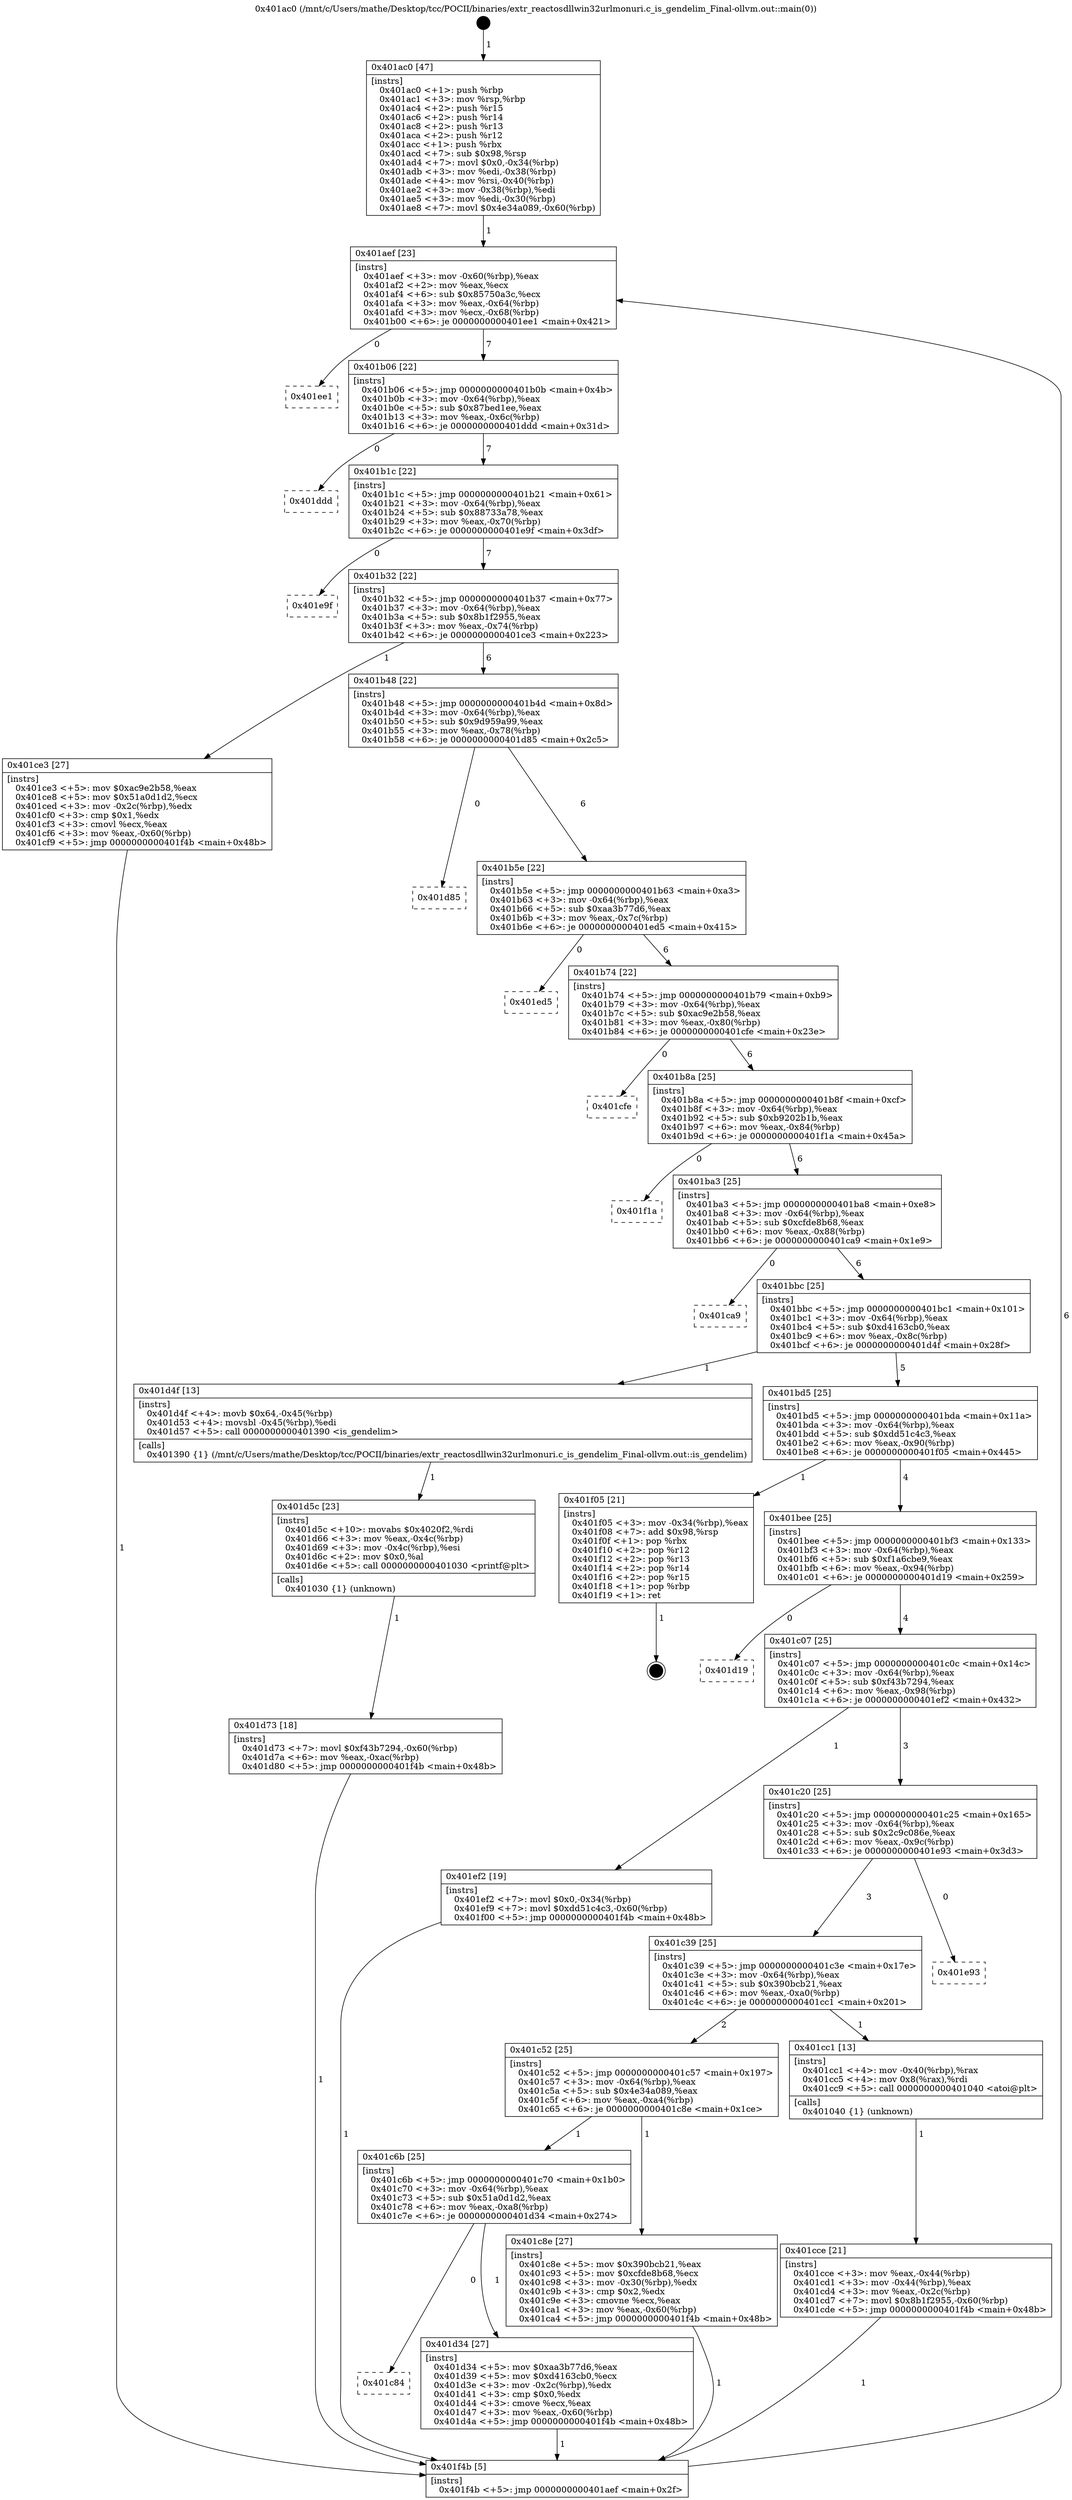 digraph "0x401ac0" {
  label = "0x401ac0 (/mnt/c/Users/mathe/Desktop/tcc/POCII/binaries/extr_reactosdllwin32urlmonuri.c_is_gendelim_Final-ollvm.out::main(0))"
  labelloc = "t"
  node[shape=record]

  Entry [label="",width=0.3,height=0.3,shape=circle,fillcolor=black,style=filled]
  "0x401aef" [label="{
     0x401aef [23]\l
     | [instrs]\l
     &nbsp;&nbsp;0x401aef \<+3\>: mov -0x60(%rbp),%eax\l
     &nbsp;&nbsp;0x401af2 \<+2\>: mov %eax,%ecx\l
     &nbsp;&nbsp;0x401af4 \<+6\>: sub $0x85750a3c,%ecx\l
     &nbsp;&nbsp;0x401afa \<+3\>: mov %eax,-0x64(%rbp)\l
     &nbsp;&nbsp;0x401afd \<+3\>: mov %ecx,-0x68(%rbp)\l
     &nbsp;&nbsp;0x401b00 \<+6\>: je 0000000000401ee1 \<main+0x421\>\l
  }"]
  "0x401ee1" [label="{
     0x401ee1\l
  }", style=dashed]
  "0x401b06" [label="{
     0x401b06 [22]\l
     | [instrs]\l
     &nbsp;&nbsp;0x401b06 \<+5\>: jmp 0000000000401b0b \<main+0x4b\>\l
     &nbsp;&nbsp;0x401b0b \<+3\>: mov -0x64(%rbp),%eax\l
     &nbsp;&nbsp;0x401b0e \<+5\>: sub $0x87bed1ee,%eax\l
     &nbsp;&nbsp;0x401b13 \<+3\>: mov %eax,-0x6c(%rbp)\l
     &nbsp;&nbsp;0x401b16 \<+6\>: je 0000000000401ddd \<main+0x31d\>\l
  }"]
  Exit [label="",width=0.3,height=0.3,shape=circle,fillcolor=black,style=filled,peripheries=2]
  "0x401ddd" [label="{
     0x401ddd\l
  }", style=dashed]
  "0x401b1c" [label="{
     0x401b1c [22]\l
     | [instrs]\l
     &nbsp;&nbsp;0x401b1c \<+5\>: jmp 0000000000401b21 \<main+0x61\>\l
     &nbsp;&nbsp;0x401b21 \<+3\>: mov -0x64(%rbp),%eax\l
     &nbsp;&nbsp;0x401b24 \<+5\>: sub $0x88733a78,%eax\l
     &nbsp;&nbsp;0x401b29 \<+3\>: mov %eax,-0x70(%rbp)\l
     &nbsp;&nbsp;0x401b2c \<+6\>: je 0000000000401e9f \<main+0x3df\>\l
  }"]
  "0x401d73" [label="{
     0x401d73 [18]\l
     | [instrs]\l
     &nbsp;&nbsp;0x401d73 \<+7\>: movl $0xf43b7294,-0x60(%rbp)\l
     &nbsp;&nbsp;0x401d7a \<+6\>: mov %eax,-0xac(%rbp)\l
     &nbsp;&nbsp;0x401d80 \<+5\>: jmp 0000000000401f4b \<main+0x48b\>\l
  }"]
  "0x401e9f" [label="{
     0x401e9f\l
  }", style=dashed]
  "0x401b32" [label="{
     0x401b32 [22]\l
     | [instrs]\l
     &nbsp;&nbsp;0x401b32 \<+5\>: jmp 0000000000401b37 \<main+0x77\>\l
     &nbsp;&nbsp;0x401b37 \<+3\>: mov -0x64(%rbp),%eax\l
     &nbsp;&nbsp;0x401b3a \<+5\>: sub $0x8b1f2955,%eax\l
     &nbsp;&nbsp;0x401b3f \<+3\>: mov %eax,-0x74(%rbp)\l
     &nbsp;&nbsp;0x401b42 \<+6\>: je 0000000000401ce3 \<main+0x223\>\l
  }"]
  "0x401d5c" [label="{
     0x401d5c [23]\l
     | [instrs]\l
     &nbsp;&nbsp;0x401d5c \<+10\>: movabs $0x4020f2,%rdi\l
     &nbsp;&nbsp;0x401d66 \<+3\>: mov %eax,-0x4c(%rbp)\l
     &nbsp;&nbsp;0x401d69 \<+3\>: mov -0x4c(%rbp),%esi\l
     &nbsp;&nbsp;0x401d6c \<+2\>: mov $0x0,%al\l
     &nbsp;&nbsp;0x401d6e \<+5\>: call 0000000000401030 \<printf@plt\>\l
     | [calls]\l
     &nbsp;&nbsp;0x401030 \{1\} (unknown)\l
  }"]
  "0x401ce3" [label="{
     0x401ce3 [27]\l
     | [instrs]\l
     &nbsp;&nbsp;0x401ce3 \<+5\>: mov $0xac9e2b58,%eax\l
     &nbsp;&nbsp;0x401ce8 \<+5\>: mov $0x51a0d1d2,%ecx\l
     &nbsp;&nbsp;0x401ced \<+3\>: mov -0x2c(%rbp),%edx\l
     &nbsp;&nbsp;0x401cf0 \<+3\>: cmp $0x1,%edx\l
     &nbsp;&nbsp;0x401cf3 \<+3\>: cmovl %ecx,%eax\l
     &nbsp;&nbsp;0x401cf6 \<+3\>: mov %eax,-0x60(%rbp)\l
     &nbsp;&nbsp;0x401cf9 \<+5\>: jmp 0000000000401f4b \<main+0x48b\>\l
  }"]
  "0x401b48" [label="{
     0x401b48 [22]\l
     | [instrs]\l
     &nbsp;&nbsp;0x401b48 \<+5\>: jmp 0000000000401b4d \<main+0x8d\>\l
     &nbsp;&nbsp;0x401b4d \<+3\>: mov -0x64(%rbp),%eax\l
     &nbsp;&nbsp;0x401b50 \<+5\>: sub $0x9d959a99,%eax\l
     &nbsp;&nbsp;0x401b55 \<+3\>: mov %eax,-0x78(%rbp)\l
     &nbsp;&nbsp;0x401b58 \<+6\>: je 0000000000401d85 \<main+0x2c5\>\l
  }"]
  "0x401c84" [label="{
     0x401c84\l
  }", style=dashed]
  "0x401d85" [label="{
     0x401d85\l
  }", style=dashed]
  "0x401b5e" [label="{
     0x401b5e [22]\l
     | [instrs]\l
     &nbsp;&nbsp;0x401b5e \<+5\>: jmp 0000000000401b63 \<main+0xa3\>\l
     &nbsp;&nbsp;0x401b63 \<+3\>: mov -0x64(%rbp),%eax\l
     &nbsp;&nbsp;0x401b66 \<+5\>: sub $0xaa3b77d6,%eax\l
     &nbsp;&nbsp;0x401b6b \<+3\>: mov %eax,-0x7c(%rbp)\l
     &nbsp;&nbsp;0x401b6e \<+6\>: je 0000000000401ed5 \<main+0x415\>\l
  }"]
  "0x401d34" [label="{
     0x401d34 [27]\l
     | [instrs]\l
     &nbsp;&nbsp;0x401d34 \<+5\>: mov $0xaa3b77d6,%eax\l
     &nbsp;&nbsp;0x401d39 \<+5\>: mov $0xd4163cb0,%ecx\l
     &nbsp;&nbsp;0x401d3e \<+3\>: mov -0x2c(%rbp),%edx\l
     &nbsp;&nbsp;0x401d41 \<+3\>: cmp $0x0,%edx\l
     &nbsp;&nbsp;0x401d44 \<+3\>: cmove %ecx,%eax\l
     &nbsp;&nbsp;0x401d47 \<+3\>: mov %eax,-0x60(%rbp)\l
     &nbsp;&nbsp;0x401d4a \<+5\>: jmp 0000000000401f4b \<main+0x48b\>\l
  }"]
  "0x401ed5" [label="{
     0x401ed5\l
  }", style=dashed]
  "0x401b74" [label="{
     0x401b74 [22]\l
     | [instrs]\l
     &nbsp;&nbsp;0x401b74 \<+5\>: jmp 0000000000401b79 \<main+0xb9\>\l
     &nbsp;&nbsp;0x401b79 \<+3\>: mov -0x64(%rbp),%eax\l
     &nbsp;&nbsp;0x401b7c \<+5\>: sub $0xac9e2b58,%eax\l
     &nbsp;&nbsp;0x401b81 \<+3\>: mov %eax,-0x80(%rbp)\l
     &nbsp;&nbsp;0x401b84 \<+6\>: je 0000000000401cfe \<main+0x23e\>\l
  }"]
  "0x401cce" [label="{
     0x401cce [21]\l
     | [instrs]\l
     &nbsp;&nbsp;0x401cce \<+3\>: mov %eax,-0x44(%rbp)\l
     &nbsp;&nbsp;0x401cd1 \<+3\>: mov -0x44(%rbp),%eax\l
     &nbsp;&nbsp;0x401cd4 \<+3\>: mov %eax,-0x2c(%rbp)\l
     &nbsp;&nbsp;0x401cd7 \<+7\>: movl $0x8b1f2955,-0x60(%rbp)\l
     &nbsp;&nbsp;0x401cde \<+5\>: jmp 0000000000401f4b \<main+0x48b\>\l
  }"]
  "0x401cfe" [label="{
     0x401cfe\l
  }", style=dashed]
  "0x401b8a" [label="{
     0x401b8a [25]\l
     | [instrs]\l
     &nbsp;&nbsp;0x401b8a \<+5\>: jmp 0000000000401b8f \<main+0xcf\>\l
     &nbsp;&nbsp;0x401b8f \<+3\>: mov -0x64(%rbp),%eax\l
     &nbsp;&nbsp;0x401b92 \<+5\>: sub $0xb9202b1b,%eax\l
     &nbsp;&nbsp;0x401b97 \<+6\>: mov %eax,-0x84(%rbp)\l
     &nbsp;&nbsp;0x401b9d \<+6\>: je 0000000000401f1a \<main+0x45a\>\l
  }"]
  "0x401ac0" [label="{
     0x401ac0 [47]\l
     | [instrs]\l
     &nbsp;&nbsp;0x401ac0 \<+1\>: push %rbp\l
     &nbsp;&nbsp;0x401ac1 \<+3\>: mov %rsp,%rbp\l
     &nbsp;&nbsp;0x401ac4 \<+2\>: push %r15\l
     &nbsp;&nbsp;0x401ac6 \<+2\>: push %r14\l
     &nbsp;&nbsp;0x401ac8 \<+2\>: push %r13\l
     &nbsp;&nbsp;0x401aca \<+2\>: push %r12\l
     &nbsp;&nbsp;0x401acc \<+1\>: push %rbx\l
     &nbsp;&nbsp;0x401acd \<+7\>: sub $0x98,%rsp\l
     &nbsp;&nbsp;0x401ad4 \<+7\>: movl $0x0,-0x34(%rbp)\l
     &nbsp;&nbsp;0x401adb \<+3\>: mov %edi,-0x38(%rbp)\l
     &nbsp;&nbsp;0x401ade \<+4\>: mov %rsi,-0x40(%rbp)\l
     &nbsp;&nbsp;0x401ae2 \<+3\>: mov -0x38(%rbp),%edi\l
     &nbsp;&nbsp;0x401ae5 \<+3\>: mov %edi,-0x30(%rbp)\l
     &nbsp;&nbsp;0x401ae8 \<+7\>: movl $0x4e34a089,-0x60(%rbp)\l
  }"]
  "0x401f1a" [label="{
     0x401f1a\l
  }", style=dashed]
  "0x401ba3" [label="{
     0x401ba3 [25]\l
     | [instrs]\l
     &nbsp;&nbsp;0x401ba3 \<+5\>: jmp 0000000000401ba8 \<main+0xe8\>\l
     &nbsp;&nbsp;0x401ba8 \<+3\>: mov -0x64(%rbp),%eax\l
     &nbsp;&nbsp;0x401bab \<+5\>: sub $0xcfde8b68,%eax\l
     &nbsp;&nbsp;0x401bb0 \<+6\>: mov %eax,-0x88(%rbp)\l
     &nbsp;&nbsp;0x401bb6 \<+6\>: je 0000000000401ca9 \<main+0x1e9\>\l
  }"]
  "0x401f4b" [label="{
     0x401f4b [5]\l
     | [instrs]\l
     &nbsp;&nbsp;0x401f4b \<+5\>: jmp 0000000000401aef \<main+0x2f\>\l
  }"]
  "0x401ca9" [label="{
     0x401ca9\l
  }", style=dashed]
  "0x401bbc" [label="{
     0x401bbc [25]\l
     | [instrs]\l
     &nbsp;&nbsp;0x401bbc \<+5\>: jmp 0000000000401bc1 \<main+0x101\>\l
     &nbsp;&nbsp;0x401bc1 \<+3\>: mov -0x64(%rbp),%eax\l
     &nbsp;&nbsp;0x401bc4 \<+5\>: sub $0xd4163cb0,%eax\l
     &nbsp;&nbsp;0x401bc9 \<+6\>: mov %eax,-0x8c(%rbp)\l
     &nbsp;&nbsp;0x401bcf \<+6\>: je 0000000000401d4f \<main+0x28f\>\l
  }"]
  "0x401c6b" [label="{
     0x401c6b [25]\l
     | [instrs]\l
     &nbsp;&nbsp;0x401c6b \<+5\>: jmp 0000000000401c70 \<main+0x1b0\>\l
     &nbsp;&nbsp;0x401c70 \<+3\>: mov -0x64(%rbp),%eax\l
     &nbsp;&nbsp;0x401c73 \<+5\>: sub $0x51a0d1d2,%eax\l
     &nbsp;&nbsp;0x401c78 \<+6\>: mov %eax,-0xa8(%rbp)\l
     &nbsp;&nbsp;0x401c7e \<+6\>: je 0000000000401d34 \<main+0x274\>\l
  }"]
  "0x401d4f" [label="{
     0x401d4f [13]\l
     | [instrs]\l
     &nbsp;&nbsp;0x401d4f \<+4\>: movb $0x64,-0x45(%rbp)\l
     &nbsp;&nbsp;0x401d53 \<+4\>: movsbl -0x45(%rbp),%edi\l
     &nbsp;&nbsp;0x401d57 \<+5\>: call 0000000000401390 \<is_gendelim\>\l
     | [calls]\l
     &nbsp;&nbsp;0x401390 \{1\} (/mnt/c/Users/mathe/Desktop/tcc/POCII/binaries/extr_reactosdllwin32urlmonuri.c_is_gendelim_Final-ollvm.out::is_gendelim)\l
  }"]
  "0x401bd5" [label="{
     0x401bd5 [25]\l
     | [instrs]\l
     &nbsp;&nbsp;0x401bd5 \<+5\>: jmp 0000000000401bda \<main+0x11a\>\l
     &nbsp;&nbsp;0x401bda \<+3\>: mov -0x64(%rbp),%eax\l
     &nbsp;&nbsp;0x401bdd \<+5\>: sub $0xdd51c4c3,%eax\l
     &nbsp;&nbsp;0x401be2 \<+6\>: mov %eax,-0x90(%rbp)\l
     &nbsp;&nbsp;0x401be8 \<+6\>: je 0000000000401f05 \<main+0x445\>\l
  }"]
  "0x401c8e" [label="{
     0x401c8e [27]\l
     | [instrs]\l
     &nbsp;&nbsp;0x401c8e \<+5\>: mov $0x390bcb21,%eax\l
     &nbsp;&nbsp;0x401c93 \<+5\>: mov $0xcfde8b68,%ecx\l
     &nbsp;&nbsp;0x401c98 \<+3\>: mov -0x30(%rbp),%edx\l
     &nbsp;&nbsp;0x401c9b \<+3\>: cmp $0x2,%edx\l
     &nbsp;&nbsp;0x401c9e \<+3\>: cmovne %ecx,%eax\l
     &nbsp;&nbsp;0x401ca1 \<+3\>: mov %eax,-0x60(%rbp)\l
     &nbsp;&nbsp;0x401ca4 \<+5\>: jmp 0000000000401f4b \<main+0x48b\>\l
  }"]
  "0x401f05" [label="{
     0x401f05 [21]\l
     | [instrs]\l
     &nbsp;&nbsp;0x401f05 \<+3\>: mov -0x34(%rbp),%eax\l
     &nbsp;&nbsp;0x401f08 \<+7\>: add $0x98,%rsp\l
     &nbsp;&nbsp;0x401f0f \<+1\>: pop %rbx\l
     &nbsp;&nbsp;0x401f10 \<+2\>: pop %r12\l
     &nbsp;&nbsp;0x401f12 \<+2\>: pop %r13\l
     &nbsp;&nbsp;0x401f14 \<+2\>: pop %r14\l
     &nbsp;&nbsp;0x401f16 \<+2\>: pop %r15\l
     &nbsp;&nbsp;0x401f18 \<+1\>: pop %rbp\l
     &nbsp;&nbsp;0x401f19 \<+1\>: ret\l
  }"]
  "0x401bee" [label="{
     0x401bee [25]\l
     | [instrs]\l
     &nbsp;&nbsp;0x401bee \<+5\>: jmp 0000000000401bf3 \<main+0x133\>\l
     &nbsp;&nbsp;0x401bf3 \<+3\>: mov -0x64(%rbp),%eax\l
     &nbsp;&nbsp;0x401bf6 \<+5\>: sub $0xf1a6cbe9,%eax\l
     &nbsp;&nbsp;0x401bfb \<+6\>: mov %eax,-0x94(%rbp)\l
     &nbsp;&nbsp;0x401c01 \<+6\>: je 0000000000401d19 \<main+0x259\>\l
  }"]
  "0x401c52" [label="{
     0x401c52 [25]\l
     | [instrs]\l
     &nbsp;&nbsp;0x401c52 \<+5\>: jmp 0000000000401c57 \<main+0x197\>\l
     &nbsp;&nbsp;0x401c57 \<+3\>: mov -0x64(%rbp),%eax\l
     &nbsp;&nbsp;0x401c5a \<+5\>: sub $0x4e34a089,%eax\l
     &nbsp;&nbsp;0x401c5f \<+6\>: mov %eax,-0xa4(%rbp)\l
     &nbsp;&nbsp;0x401c65 \<+6\>: je 0000000000401c8e \<main+0x1ce\>\l
  }"]
  "0x401d19" [label="{
     0x401d19\l
  }", style=dashed]
  "0x401c07" [label="{
     0x401c07 [25]\l
     | [instrs]\l
     &nbsp;&nbsp;0x401c07 \<+5\>: jmp 0000000000401c0c \<main+0x14c\>\l
     &nbsp;&nbsp;0x401c0c \<+3\>: mov -0x64(%rbp),%eax\l
     &nbsp;&nbsp;0x401c0f \<+5\>: sub $0xf43b7294,%eax\l
     &nbsp;&nbsp;0x401c14 \<+6\>: mov %eax,-0x98(%rbp)\l
     &nbsp;&nbsp;0x401c1a \<+6\>: je 0000000000401ef2 \<main+0x432\>\l
  }"]
  "0x401cc1" [label="{
     0x401cc1 [13]\l
     | [instrs]\l
     &nbsp;&nbsp;0x401cc1 \<+4\>: mov -0x40(%rbp),%rax\l
     &nbsp;&nbsp;0x401cc5 \<+4\>: mov 0x8(%rax),%rdi\l
     &nbsp;&nbsp;0x401cc9 \<+5\>: call 0000000000401040 \<atoi@plt\>\l
     | [calls]\l
     &nbsp;&nbsp;0x401040 \{1\} (unknown)\l
  }"]
  "0x401ef2" [label="{
     0x401ef2 [19]\l
     | [instrs]\l
     &nbsp;&nbsp;0x401ef2 \<+7\>: movl $0x0,-0x34(%rbp)\l
     &nbsp;&nbsp;0x401ef9 \<+7\>: movl $0xdd51c4c3,-0x60(%rbp)\l
     &nbsp;&nbsp;0x401f00 \<+5\>: jmp 0000000000401f4b \<main+0x48b\>\l
  }"]
  "0x401c20" [label="{
     0x401c20 [25]\l
     | [instrs]\l
     &nbsp;&nbsp;0x401c20 \<+5\>: jmp 0000000000401c25 \<main+0x165\>\l
     &nbsp;&nbsp;0x401c25 \<+3\>: mov -0x64(%rbp),%eax\l
     &nbsp;&nbsp;0x401c28 \<+5\>: sub $0x2c9c086e,%eax\l
     &nbsp;&nbsp;0x401c2d \<+6\>: mov %eax,-0x9c(%rbp)\l
     &nbsp;&nbsp;0x401c33 \<+6\>: je 0000000000401e93 \<main+0x3d3\>\l
  }"]
  "0x401c39" [label="{
     0x401c39 [25]\l
     | [instrs]\l
     &nbsp;&nbsp;0x401c39 \<+5\>: jmp 0000000000401c3e \<main+0x17e\>\l
     &nbsp;&nbsp;0x401c3e \<+3\>: mov -0x64(%rbp),%eax\l
     &nbsp;&nbsp;0x401c41 \<+5\>: sub $0x390bcb21,%eax\l
     &nbsp;&nbsp;0x401c46 \<+6\>: mov %eax,-0xa0(%rbp)\l
     &nbsp;&nbsp;0x401c4c \<+6\>: je 0000000000401cc1 \<main+0x201\>\l
  }"]
  "0x401e93" [label="{
     0x401e93\l
  }", style=dashed]
  Entry -> "0x401ac0" [label=" 1"]
  "0x401aef" -> "0x401ee1" [label=" 0"]
  "0x401aef" -> "0x401b06" [label=" 7"]
  "0x401f05" -> Exit [label=" 1"]
  "0x401b06" -> "0x401ddd" [label=" 0"]
  "0x401b06" -> "0x401b1c" [label=" 7"]
  "0x401ef2" -> "0x401f4b" [label=" 1"]
  "0x401b1c" -> "0x401e9f" [label=" 0"]
  "0x401b1c" -> "0x401b32" [label=" 7"]
  "0x401d73" -> "0x401f4b" [label=" 1"]
  "0x401b32" -> "0x401ce3" [label=" 1"]
  "0x401b32" -> "0x401b48" [label=" 6"]
  "0x401d5c" -> "0x401d73" [label=" 1"]
  "0x401b48" -> "0x401d85" [label=" 0"]
  "0x401b48" -> "0x401b5e" [label=" 6"]
  "0x401d4f" -> "0x401d5c" [label=" 1"]
  "0x401b5e" -> "0x401ed5" [label=" 0"]
  "0x401b5e" -> "0x401b74" [label=" 6"]
  "0x401d34" -> "0x401f4b" [label=" 1"]
  "0x401b74" -> "0x401cfe" [label=" 0"]
  "0x401b74" -> "0x401b8a" [label=" 6"]
  "0x401c6b" -> "0x401d34" [label=" 1"]
  "0x401b8a" -> "0x401f1a" [label=" 0"]
  "0x401b8a" -> "0x401ba3" [label=" 6"]
  "0x401c6b" -> "0x401c84" [label=" 0"]
  "0x401ba3" -> "0x401ca9" [label=" 0"]
  "0x401ba3" -> "0x401bbc" [label=" 6"]
  "0x401ce3" -> "0x401f4b" [label=" 1"]
  "0x401bbc" -> "0x401d4f" [label=" 1"]
  "0x401bbc" -> "0x401bd5" [label=" 5"]
  "0x401cce" -> "0x401f4b" [label=" 1"]
  "0x401bd5" -> "0x401f05" [label=" 1"]
  "0x401bd5" -> "0x401bee" [label=" 4"]
  "0x401cc1" -> "0x401cce" [label=" 1"]
  "0x401bee" -> "0x401d19" [label=" 0"]
  "0x401bee" -> "0x401c07" [label=" 4"]
  "0x401ac0" -> "0x401aef" [label=" 1"]
  "0x401c07" -> "0x401ef2" [label=" 1"]
  "0x401c07" -> "0x401c20" [label=" 3"]
  "0x401c8e" -> "0x401f4b" [label=" 1"]
  "0x401c20" -> "0x401e93" [label=" 0"]
  "0x401c20" -> "0x401c39" [label=" 3"]
  "0x401c52" -> "0x401c6b" [label=" 1"]
  "0x401c39" -> "0x401cc1" [label=" 1"]
  "0x401c39" -> "0x401c52" [label=" 2"]
  "0x401f4b" -> "0x401aef" [label=" 6"]
  "0x401c52" -> "0x401c8e" [label=" 1"]
}
